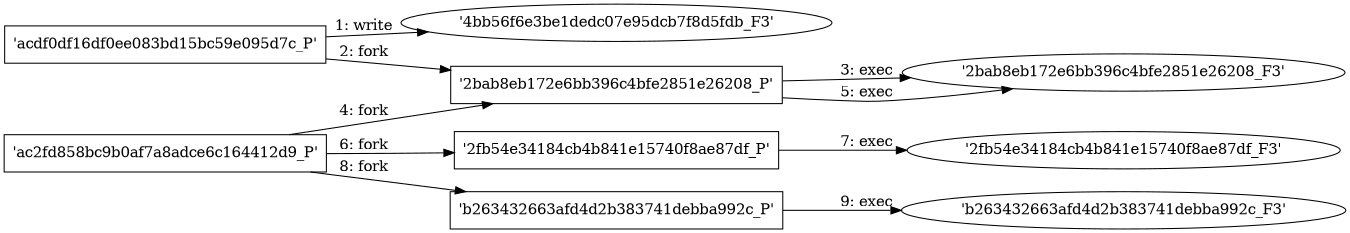 digraph "D:\Learning\Paper\apt\基于CTI的攻击预警\Dataset\攻击图\ASGfromALLCTI\The Importance of Smartphone Security.dot" {
rankdir="LR"
size="9"
fixedsize="false"
splines="true"
nodesep=0.3
ranksep=0
fontsize=10
overlap="scalexy"
engine= "neato"
	"'4bb56f6e3be1dedc07e95dcb7f8d5fdb_F3'" [node_type=file shape=ellipse]
	"'acdf0df16df0ee083bd15bc59e095d7c_P'" [node_type=Process shape=box]
	"'acdf0df16df0ee083bd15bc59e095d7c_P'" -> "'4bb56f6e3be1dedc07e95dcb7f8d5fdb_F3'" [label="1: write"]
	"'acdf0df16df0ee083bd15bc59e095d7c_P'" [node_type=Process shape=box]
	"'2bab8eb172e6bb396c4bfe2851e26208_P'" [node_type=Process shape=box]
	"'acdf0df16df0ee083bd15bc59e095d7c_P'" -> "'2bab8eb172e6bb396c4bfe2851e26208_P'" [label="2: fork"]
	"'2bab8eb172e6bb396c4bfe2851e26208_P'" [node_type=Process shape=box]
	"'2bab8eb172e6bb396c4bfe2851e26208_F3'" [node_type=File shape=ellipse]
	"'2bab8eb172e6bb396c4bfe2851e26208_P'" -> "'2bab8eb172e6bb396c4bfe2851e26208_F3'" [label="3: exec"]
	"'ac2fd858bc9b0af7a8adce6c164412d9_P'" [node_type=Process shape=box]
	"'2bab8eb172e6bb396c4bfe2851e26208_P'" [node_type=Process shape=box]
	"'ac2fd858bc9b0af7a8adce6c164412d9_P'" -> "'2bab8eb172e6bb396c4bfe2851e26208_P'" [label="4: fork"]
	"'2bab8eb172e6bb396c4bfe2851e26208_P'" [node_type=Process shape=box]
	"'2bab8eb172e6bb396c4bfe2851e26208_F3'" [node_type=File shape=ellipse]
	"'2bab8eb172e6bb396c4bfe2851e26208_P'" -> "'2bab8eb172e6bb396c4bfe2851e26208_F3'" [label="5: exec"]
	"'ac2fd858bc9b0af7a8adce6c164412d9_P'" [node_type=Process shape=box]
	"'2fb54e34184cb4b841e15740f8ae87df_P'" [node_type=Process shape=box]
	"'ac2fd858bc9b0af7a8adce6c164412d9_P'" -> "'2fb54e34184cb4b841e15740f8ae87df_P'" [label="6: fork"]
	"'2fb54e34184cb4b841e15740f8ae87df_P'" [node_type=Process shape=box]
	"'2fb54e34184cb4b841e15740f8ae87df_F3'" [node_type=File shape=ellipse]
	"'2fb54e34184cb4b841e15740f8ae87df_P'" -> "'2fb54e34184cb4b841e15740f8ae87df_F3'" [label="7: exec"]
	"'ac2fd858bc9b0af7a8adce6c164412d9_P'" [node_type=Process shape=box]
	"'b263432663afd4d2b383741debba992c_P'" [node_type=Process shape=box]
	"'ac2fd858bc9b0af7a8adce6c164412d9_P'" -> "'b263432663afd4d2b383741debba992c_P'" [label="8: fork"]
	"'b263432663afd4d2b383741debba992c_P'" [node_type=Process shape=box]
	"'b263432663afd4d2b383741debba992c_F3'" [node_type=File shape=ellipse]
	"'b263432663afd4d2b383741debba992c_P'" -> "'b263432663afd4d2b383741debba992c_F3'" [label="9: exec"]
}
